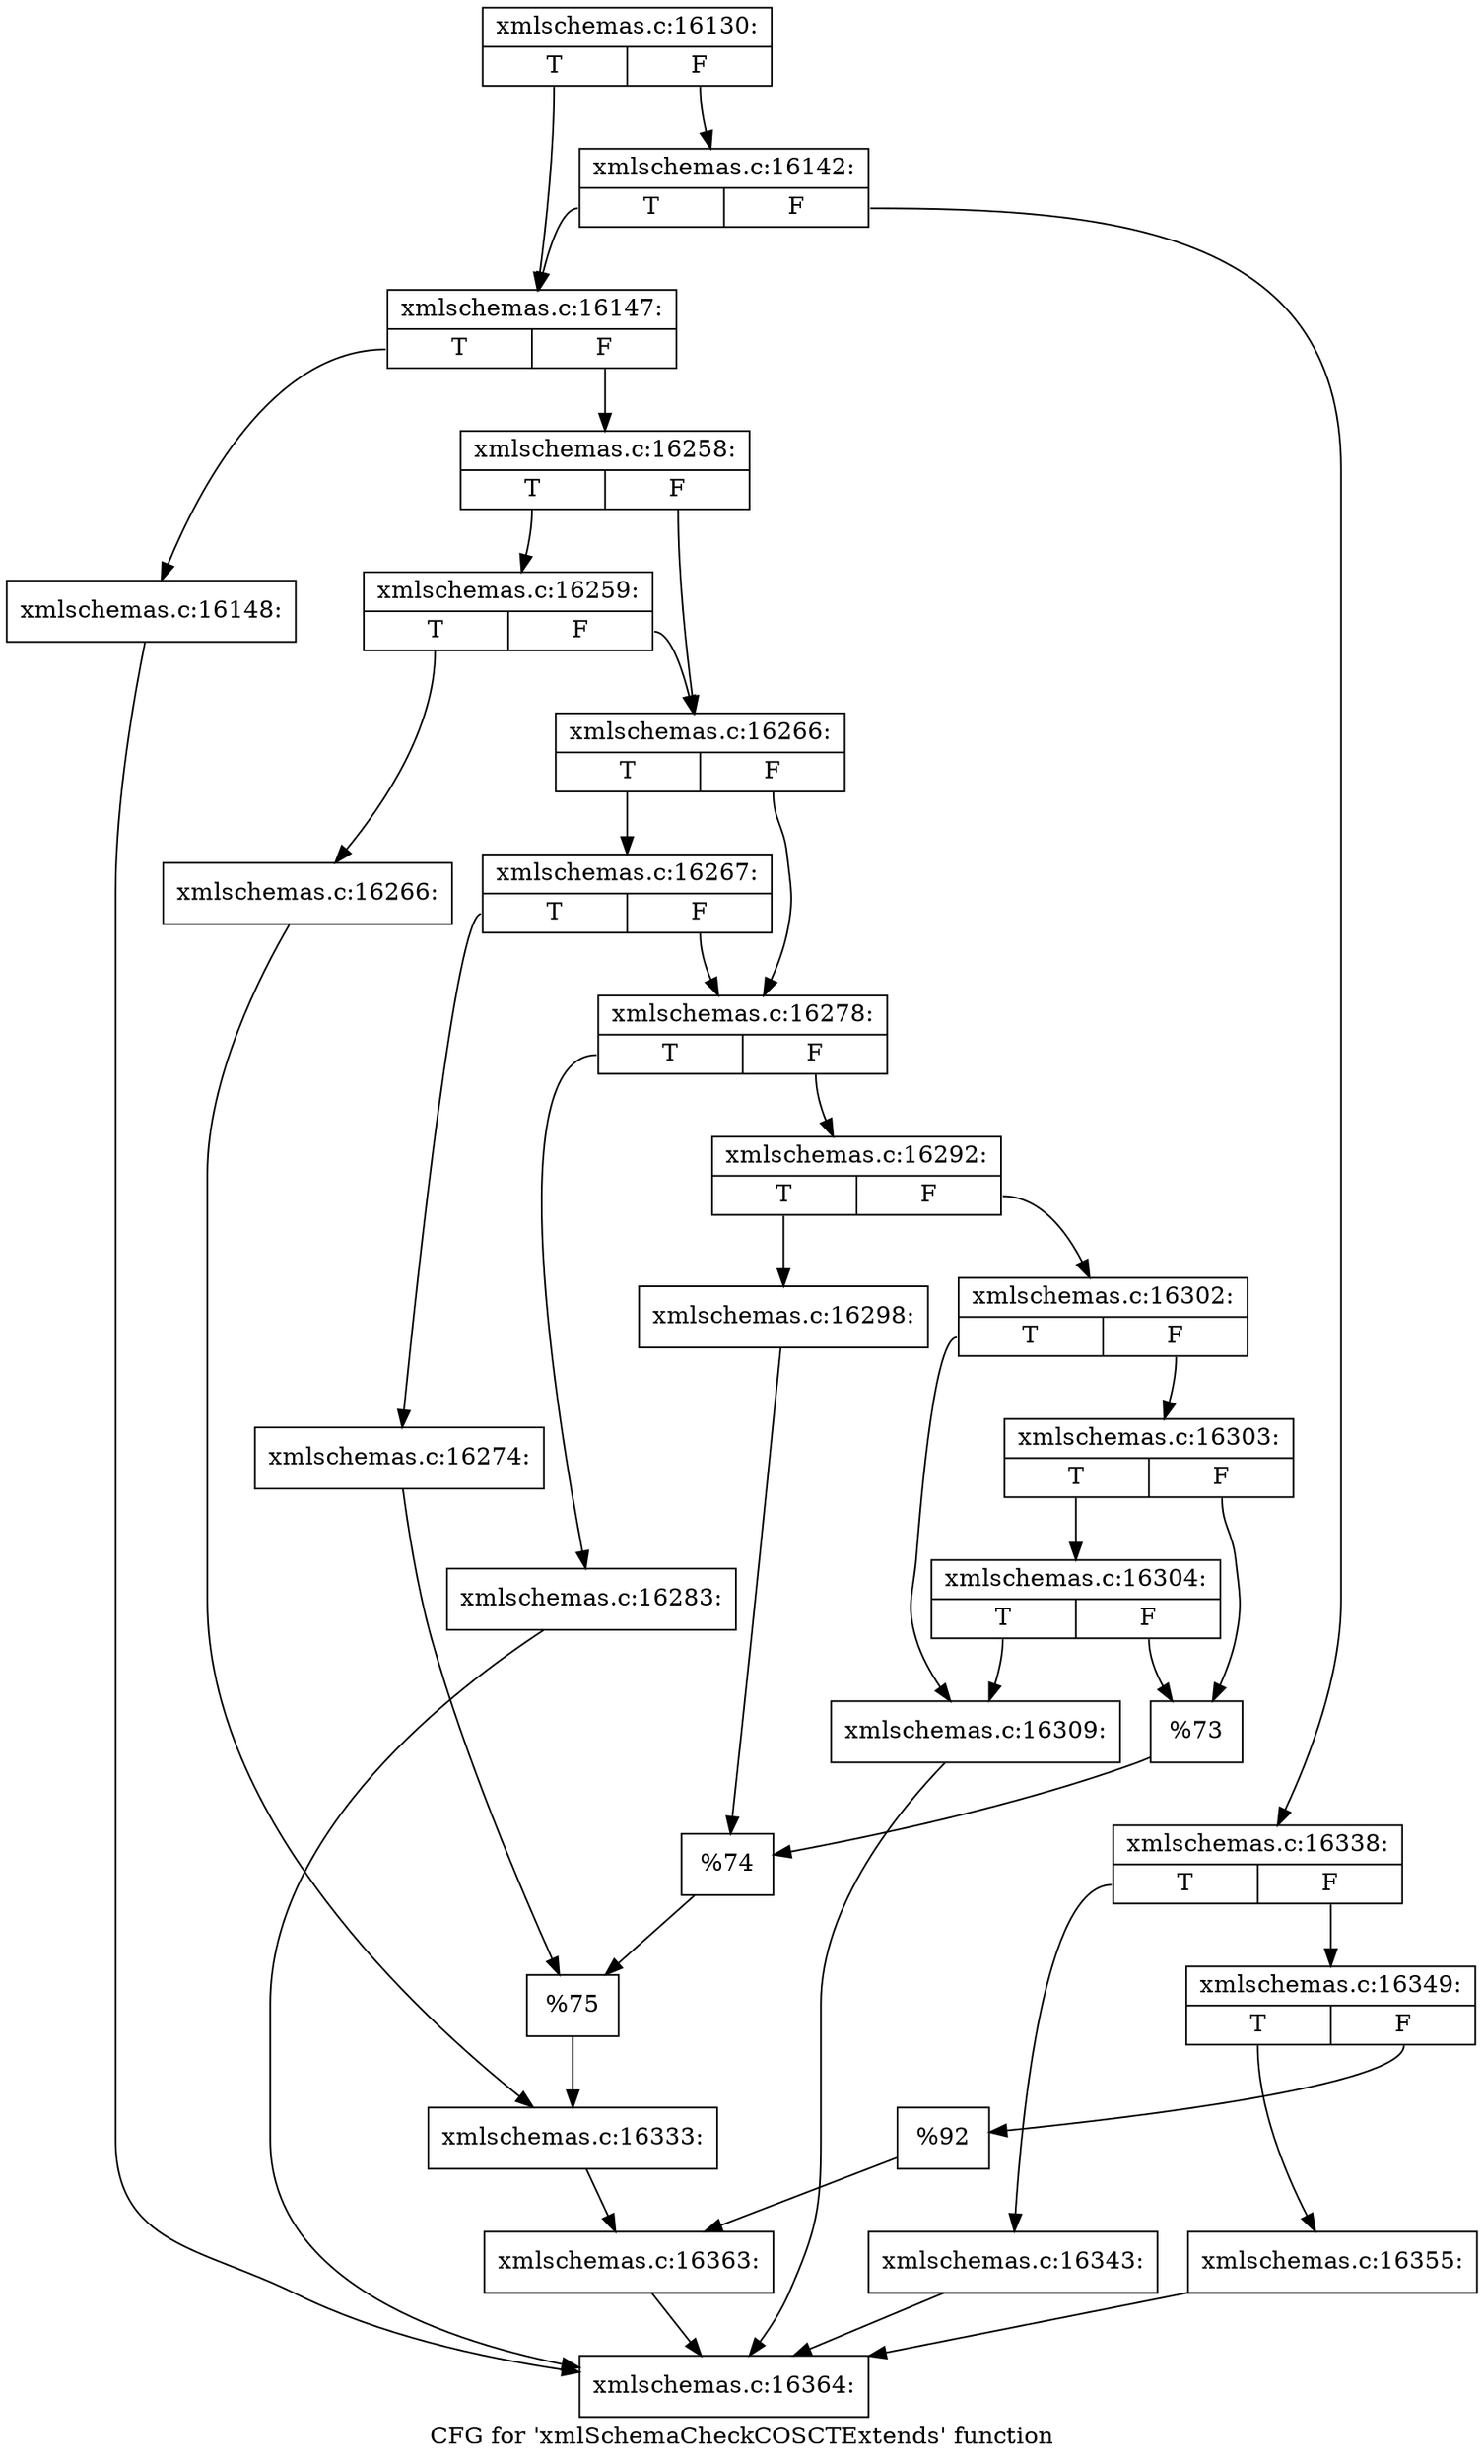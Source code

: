digraph "CFG for 'xmlSchemaCheckCOSCTExtends' function" {
	label="CFG for 'xmlSchemaCheckCOSCTExtends' function";

	Node0x52e2110 [shape=record,label="{xmlschemas.c:16130:|{<s0>T|<s1>F}}"];
	Node0x52e2110:s0 -> Node0x52ee4d0;
	Node0x52e2110:s1 -> Node0x52ee5c0;
	Node0x52ee5c0 [shape=record,label="{xmlschemas.c:16142:|{<s0>T|<s1>F}}"];
	Node0x52ee5c0:s0 -> Node0x52ee4d0;
	Node0x52ee5c0:s1 -> Node0x52ee570;
	Node0x52ee4d0 [shape=record,label="{xmlschemas.c:16147:|{<s0>T|<s1>F}}"];
	Node0x52ee4d0:s0 -> Node0x52eec90;
	Node0x52ee4d0:s1 -> Node0x52eece0;
	Node0x52eec90 [shape=record,label="{xmlschemas.c:16148:}"];
	Node0x52eec90 -> Node0x52ea330;
	Node0x52eece0 [shape=record,label="{xmlschemas.c:16258:|{<s0>T|<s1>F}}"];
	Node0x52eece0:s0 -> Node0x52efa30;
	Node0x52eece0:s1 -> Node0x52ef9e0;
	Node0x52efa30 [shape=record,label="{xmlschemas.c:16259:|{<s0>T|<s1>F}}"];
	Node0x52efa30:s0 -> Node0x52ef940;
	Node0x52efa30:s1 -> Node0x52ef9e0;
	Node0x52ef940 [shape=record,label="{xmlschemas.c:16266:}"];
	Node0x52ef940 -> Node0x52ef990;
	Node0x52ef9e0 [shape=record,label="{xmlschemas.c:16266:|{<s0>T|<s1>F}}"];
	Node0x52ef9e0:s0 -> Node0x52f0560;
	Node0x52ef9e0:s1 -> Node0x52f0510;
	Node0x52f0560 [shape=record,label="{xmlschemas.c:16267:|{<s0>T|<s1>F}}"];
	Node0x52f0560:s0 -> Node0x52f0470;
	Node0x52f0560:s1 -> Node0x52f0510;
	Node0x52f0470 [shape=record,label="{xmlschemas.c:16274:}"];
	Node0x52f0470 -> Node0x52f04c0;
	Node0x52f0510 [shape=record,label="{xmlschemas.c:16278:|{<s0>T|<s1>F}}"];
	Node0x52f0510:s0 -> Node0x52f0e80;
	Node0x52f0510:s1 -> Node0x52f0ed0;
	Node0x52f0e80 [shape=record,label="{xmlschemas.c:16283:}"];
	Node0x52f0e80 -> Node0x52ea330;
	Node0x52f0ed0 [shape=record,label="{xmlschemas.c:16292:|{<s0>T|<s1>F}}"];
	Node0x52f0ed0:s0 -> Node0x52f1ac0;
	Node0x52f0ed0:s1 -> Node0x52f1b60;
	Node0x52f1ac0 [shape=record,label="{xmlschemas.c:16298:}"];
	Node0x52f1ac0 -> Node0x52f1b10;
	Node0x52f1b60 [shape=record,label="{xmlschemas.c:16302:|{<s0>T|<s1>F}}"];
	Node0x52f1b60:s0 -> Node0x52f2120;
	Node0x52f1b60:s1 -> Node0x52f21c0;
	Node0x52f21c0 [shape=record,label="{xmlschemas.c:16303:|{<s0>T|<s1>F}}"];
	Node0x52f21c0:s0 -> Node0x52f2760;
	Node0x52f21c0:s1 -> Node0x52f2170;
	Node0x52f2760 [shape=record,label="{xmlschemas.c:16304:|{<s0>T|<s1>F}}"];
	Node0x52f2760:s0 -> Node0x52f2120;
	Node0x52f2760:s1 -> Node0x52f2170;
	Node0x52f2120 [shape=record,label="{xmlschemas.c:16309:}"];
	Node0x52f2120 -> Node0x52ea330;
	Node0x52f2170 [shape=record,label="{%73}"];
	Node0x52f2170 -> Node0x52f1b10;
	Node0x52f1b10 [shape=record,label="{%74}"];
	Node0x52f1b10 -> Node0x52f04c0;
	Node0x52f04c0 [shape=record,label="{%75}"];
	Node0x52f04c0 -> Node0x52ef990;
	Node0x52ef990 [shape=record,label="{xmlschemas.c:16333:}"];
	Node0x52ef990 -> Node0x52ee520;
	Node0x52ee570 [shape=record,label="{xmlschemas.c:16338:|{<s0>T|<s1>F}}"];
	Node0x52ee570:s0 -> Node0x52f3ac0;
	Node0x52ee570:s1 -> Node0x52f3b10;
	Node0x52f3ac0 [shape=record,label="{xmlschemas.c:16343:}"];
	Node0x52f3ac0 -> Node0x52ea330;
	Node0x52f3b10 [shape=record,label="{xmlschemas.c:16349:|{<s0>T|<s1>F}}"];
	Node0x52f3b10:s0 -> Node0x52f4760;
	Node0x52f3b10:s1 -> Node0x52f47b0;
	Node0x52f4760 [shape=record,label="{xmlschemas.c:16355:}"];
	Node0x52f4760 -> Node0x52ea330;
	Node0x52f47b0 [shape=record,label="{%92}"];
	Node0x52f47b0 -> Node0x52ee520;
	Node0x52ee520 [shape=record,label="{xmlschemas.c:16363:}"];
	Node0x52ee520 -> Node0x52ea330;
	Node0x52ea330 [shape=record,label="{xmlschemas.c:16364:}"];
}

